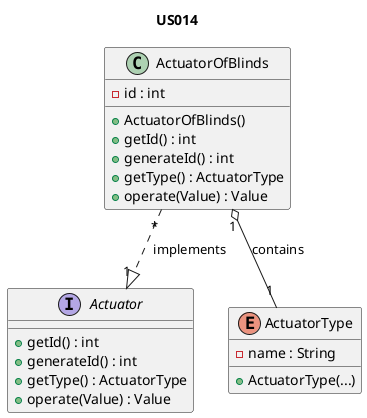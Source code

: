 @startuml

title US014

/'As a Product Owner, I want the system to have a type of actuator that open/closes
a blind roller (0% closed, 100% fully open).'/

interface Actuator {
    + getId() : int
    + generateId() : int
    + getType() : ActuatorType
    + operate(Value) : Value
}

class ActuatorOfBlinds {
    - id : int
    + ActuatorOfBlinds()
    + getId() : int
    + generateId() : int
    + getType() : ActuatorType
    + operate(Value) : Value
}


enum ActuatorType{
    - name : String
    + ActuatorType(...)
}

ActuatorOfBlinds"*" ..|>"1" Actuator : " implements"
ActuatorOfBlinds"1" o-- "1" ActuatorType : "contains"

@enduml